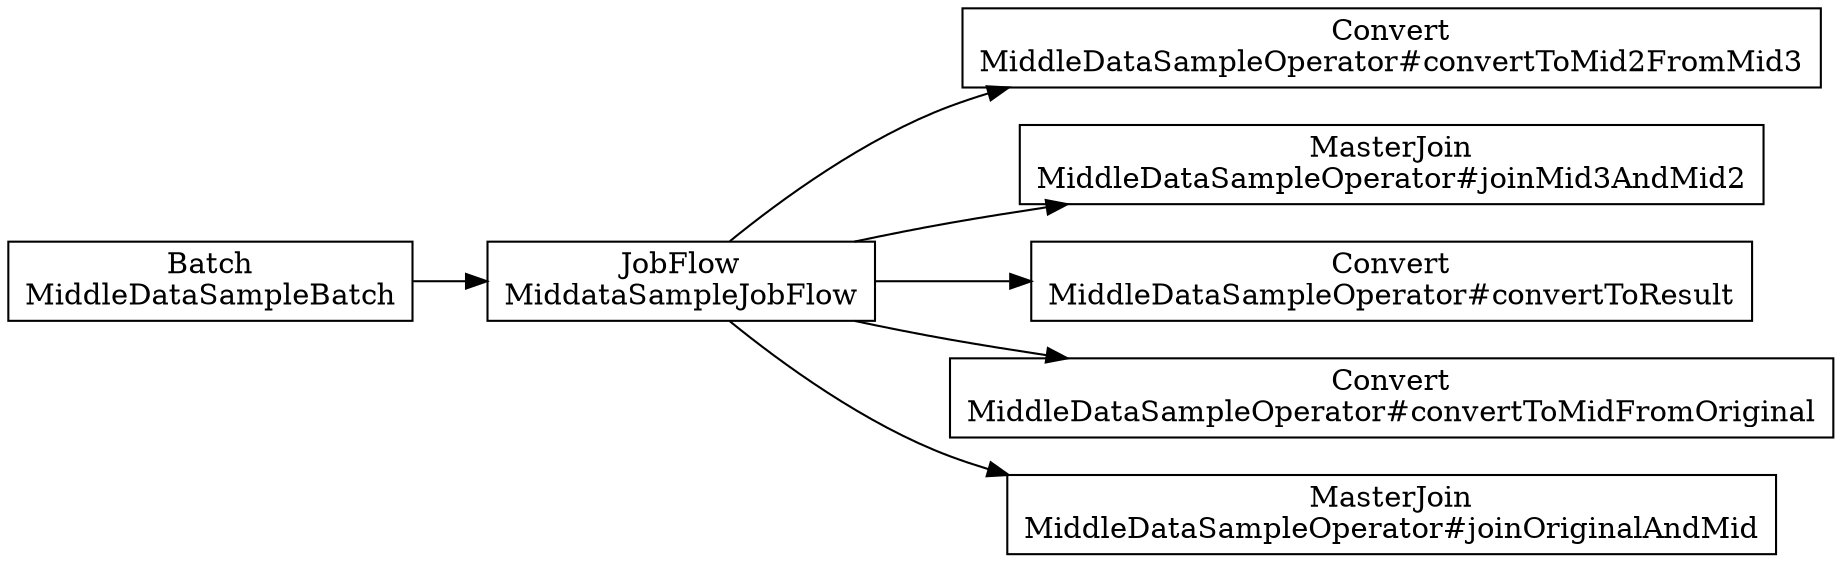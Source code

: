 digraph {
    rankdir = LR;
    "c8fb022f-1619-4ecb-aec8-d469e349664d" [shape=box, label="Batch\nMiddleDataSampleBatch"];
    "211a4e5e-1605-4349-9dd1-fc962330d23b" [shape=box, label="JobFlow\nMiddataSampleJobFlow"];
    "40108227-3076-4d98-80fa-9aceac815e44" [shape=box, label="Convert\nMiddleDataSampleOperator#convertToMid2FromMid3"];
    "211a4e5e-1605-4349-9dd1-fc962330d23b" -> "40108227-3076-4d98-80fa-9aceac815e44";
    "58b0b92f-e897-4c01-83df-08891780b9ca" [shape=box, label="MasterJoin\nMiddleDataSampleOperator#joinMid3AndMid2"];
    "211a4e5e-1605-4349-9dd1-fc962330d23b" -> "58b0b92f-e897-4c01-83df-08891780b9ca";
    "e7cdfbda-1869-4c3f-a501-4e3bd5435ae7" [shape=box, label="Convert\nMiddleDataSampleOperator#convertToResult"];
    "211a4e5e-1605-4349-9dd1-fc962330d23b" -> "e7cdfbda-1869-4c3f-a501-4e3bd5435ae7";
    "92108428-3ecf-44d8-94a1-cb090336456e" [shape=box, label="Convert\nMiddleDataSampleOperator#convertToMidFromOriginal"];
    "211a4e5e-1605-4349-9dd1-fc962330d23b" -> "92108428-3ecf-44d8-94a1-cb090336456e";
    "796b4272-997b-461b-bc59-2698f7332955" [shape=box, label="MasterJoin\nMiddleDataSampleOperator#joinOriginalAndMid"];
    "211a4e5e-1605-4349-9dd1-fc962330d23b" -> "796b4272-997b-461b-bc59-2698f7332955";
    "c8fb022f-1619-4ecb-aec8-d469e349664d" -> "211a4e5e-1605-4349-9dd1-fc962330d23b";
}
